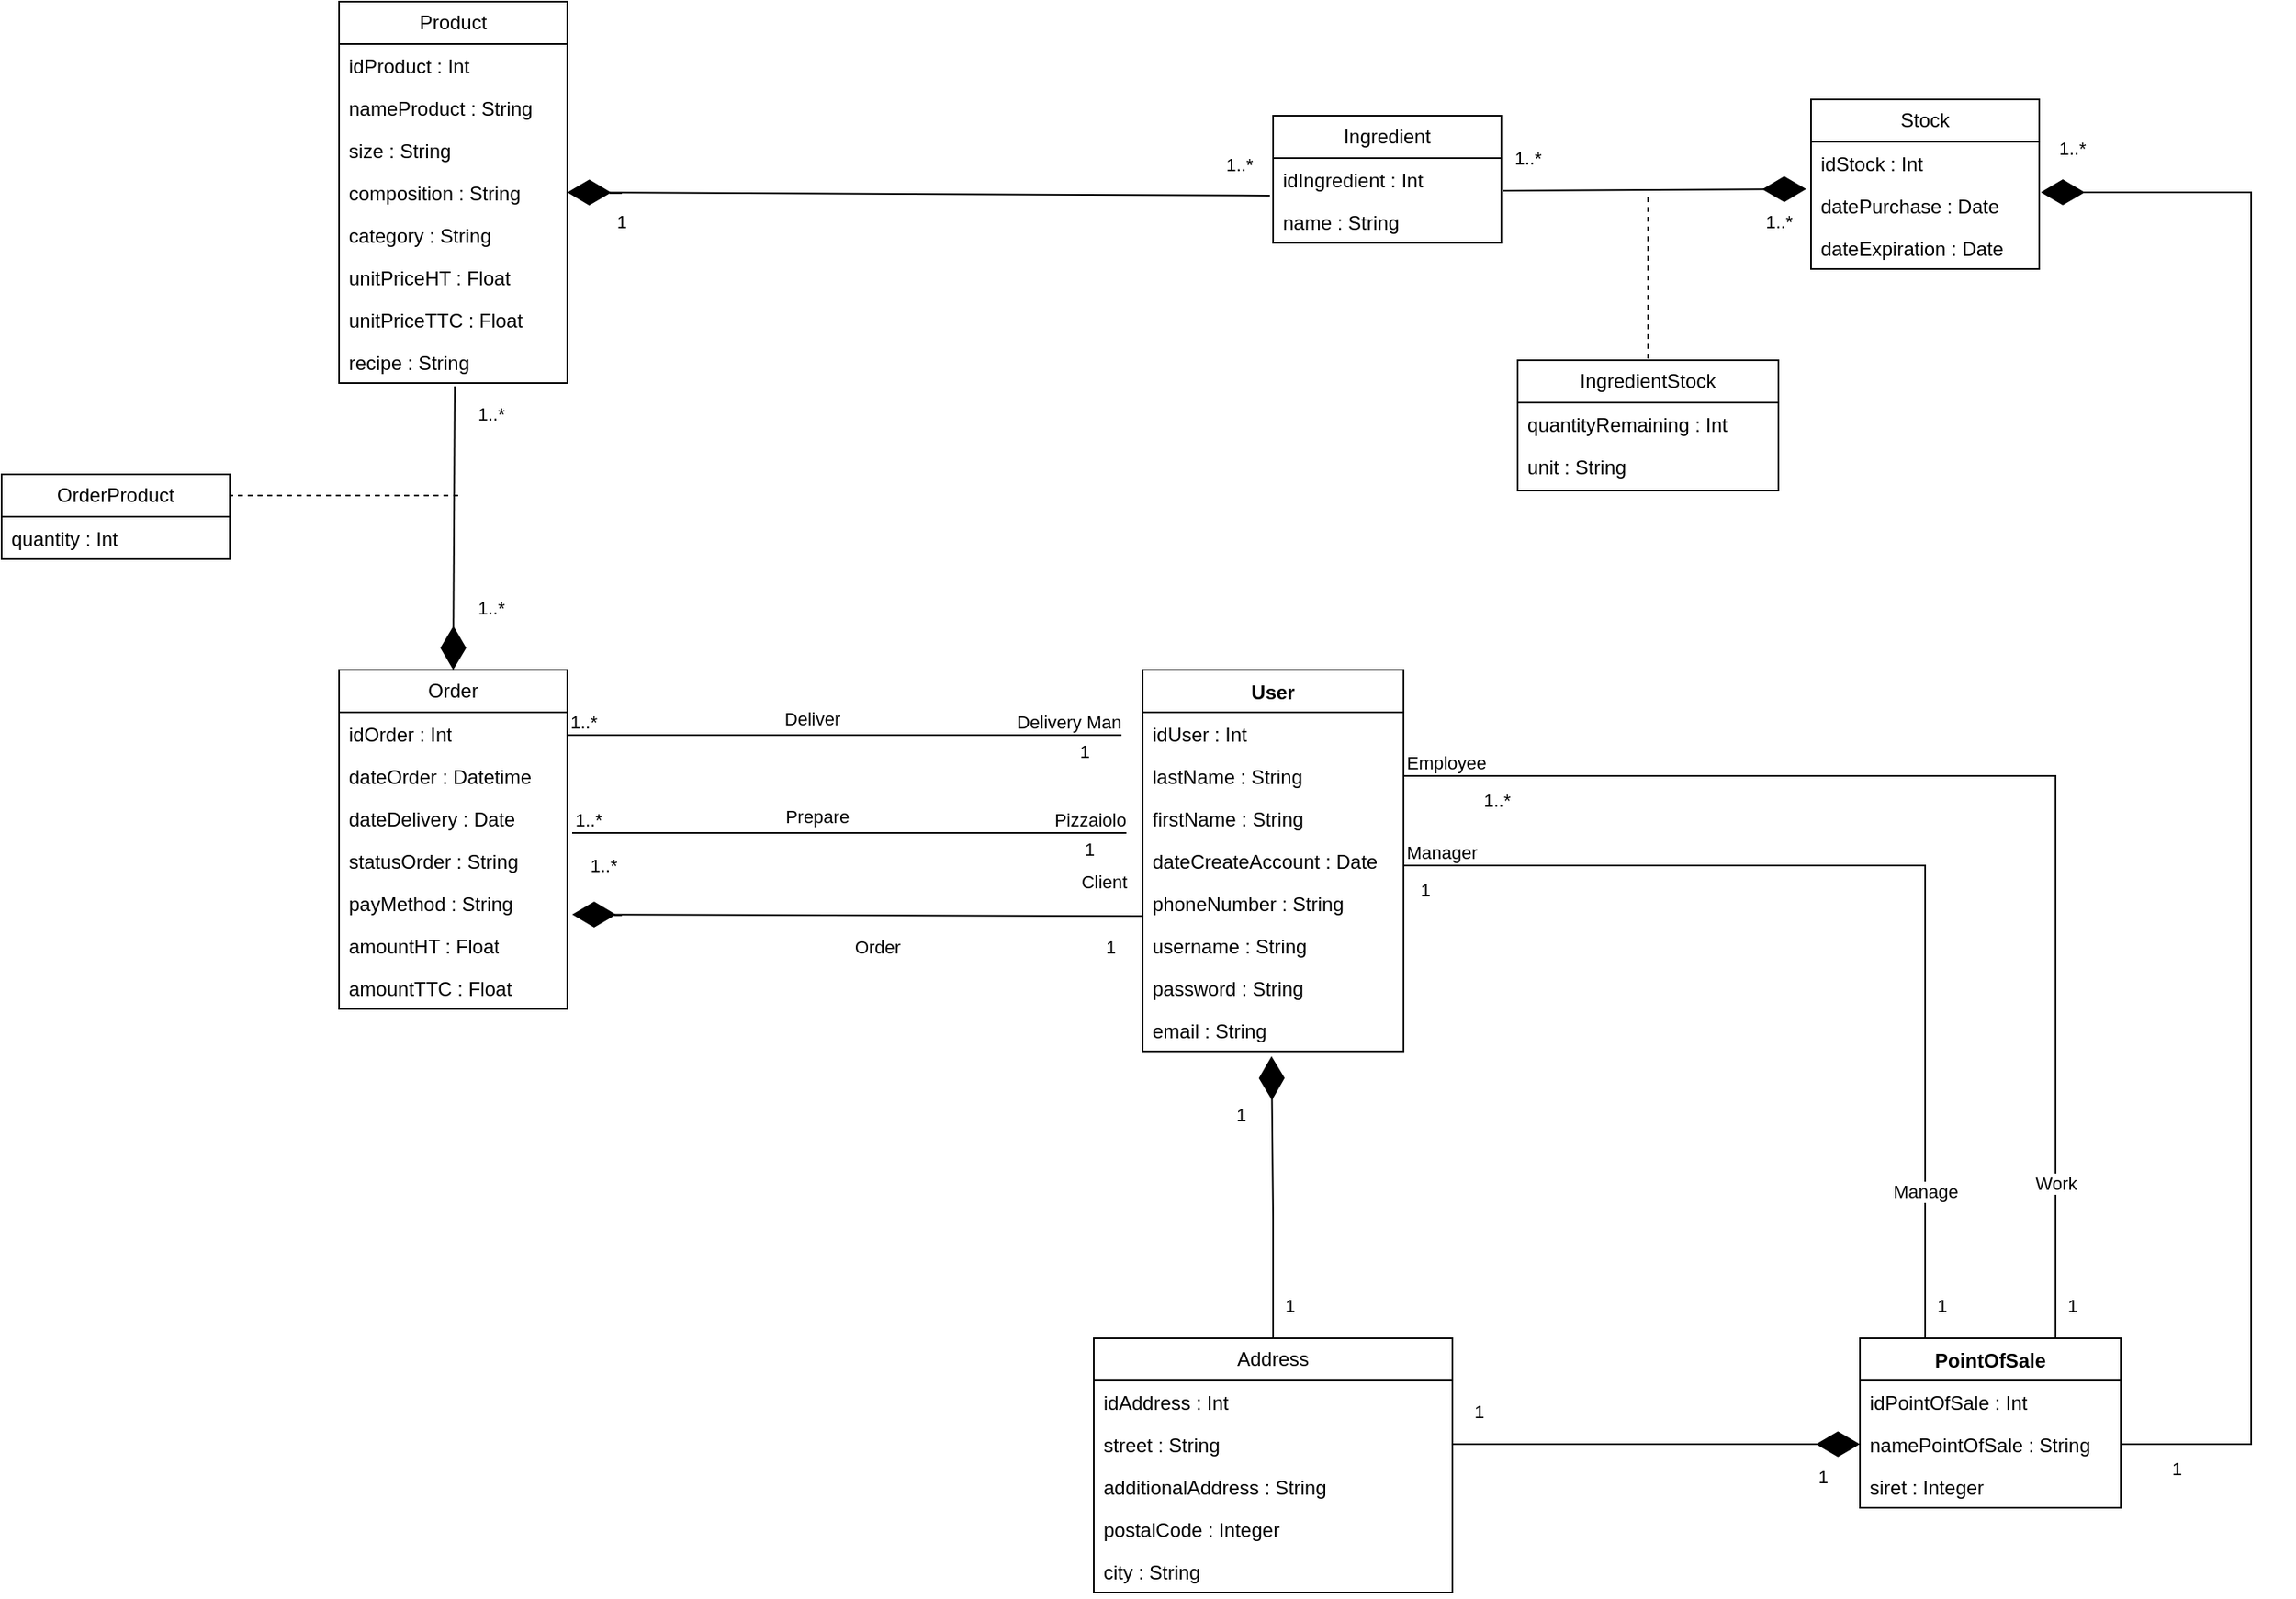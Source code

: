 <mxfile version="21.0.10" type="google"><diagram id="C5RBs43oDa-KdzZeNtuy" name="Page-1"><mxGraphModel grid="1" page="1" gridSize="10" guides="1" tooltips="1" connect="1" arrows="1" fold="1" pageScale="1" pageWidth="827" pageHeight="1169" background="#ffffff" math="0" shadow="0"><root><mxCell id="WIyWlLk6GJQsqaUBKTNV-0"/><mxCell id="WIyWlLk6GJQsqaUBKTNV-1" parent="WIyWlLk6GJQsqaUBKTNV-0"/><mxCell id="LDNh3qtt35xQRDf_pYE4-13" value="User" style="swimlane;fontStyle=1;align=center;verticalAlign=top;childLayout=stackLayout;horizontal=1;startSize=26;horizontalStack=0;resizeParent=1;resizeParentMax=0;resizeLast=0;collapsible=1;marginBottom=0;whiteSpace=wrap;html=1;" vertex="1" parent="WIyWlLk6GJQsqaUBKTNV-1"><mxGeometry x="80" y="80" width="160" height="234" as="geometry"/></mxCell><mxCell id="LDNh3qtt35xQRDf_pYE4-14" value="idUser : Int" style="text;strokeColor=none;fillColor=none;align=left;verticalAlign=top;spacingLeft=4;spacingRight=4;overflow=hidden;rotatable=0;points=[[0,0.5],[1,0.5]];portConstraint=eastwest;whiteSpace=wrap;html=1;" vertex="1" parent="LDNh3qtt35xQRDf_pYE4-13"><mxGeometry y="26" width="160" height="26" as="geometry"/></mxCell><mxCell id="LDNh3qtt35xQRDf_pYE4-22" value="lastName : String" style="text;strokeColor=none;fillColor=none;align=left;verticalAlign=top;spacingLeft=4;spacingRight=4;overflow=hidden;rotatable=0;points=[[0,0.5],[1,0.5]];portConstraint=eastwest;whiteSpace=wrap;html=1;" vertex="1" parent="LDNh3qtt35xQRDf_pYE4-13"><mxGeometry y="52" width="160" height="26" as="geometry"/></mxCell><mxCell id="LDNh3qtt35xQRDf_pYE4-23" value="firstName : String" style="text;strokeColor=none;fillColor=none;align=left;verticalAlign=top;spacingLeft=4;spacingRight=4;overflow=hidden;rotatable=0;points=[[0,0.5],[1,0.5]];portConstraint=eastwest;whiteSpace=wrap;html=1;" vertex="1" parent="LDNh3qtt35xQRDf_pYE4-13"><mxGeometry y="78" width="160" height="26" as="geometry"/></mxCell><mxCell id="LDNh3qtt35xQRDf_pYE4-24" value="dateCreateAccount : Date" style="text;strokeColor=none;fillColor=none;align=left;verticalAlign=top;spacingLeft=4;spacingRight=4;overflow=hidden;rotatable=0;points=[[0,0.5],[1,0.5]];portConstraint=eastwest;whiteSpace=wrap;html=1;" vertex="1" parent="LDNh3qtt35xQRDf_pYE4-13"><mxGeometry y="104" width="160" height="26" as="geometry"/></mxCell><mxCell id="LDNh3qtt35xQRDf_pYE4-25" value="phoneNumber : String" style="text;strokeColor=none;fillColor=none;align=left;verticalAlign=top;spacingLeft=4;spacingRight=4;overflow=hidden;rotatable=0;points=[[0,0.5],[1,0.5]];portConstraint=eastwest;whiteSpace=wrap;html=1;" vertex="1" parent="LDNh3qtt35xQRDf_pYE4-13"><mxGeometry y="130" width="160" height="26" as="geometry"/></mxCell><mxCell id="LDNh3qtt35xQRDf_pYE4-26" value="username : String" style="text;strokeColor=none;fillColor=none;align=left;verticalAlign=top;spacingLeft=4;spacingRight=4;overflow=hidden;rotatable=0;points=[[0,0.5],[1,0.5]];portConstraint=eastwest;whiteSpace=wrap;html=1;" vertex="1" parent="LDNh3qtt35xQRDf_pYE4-13"><mxGeometry y="156" width="160" height="26" as="geometry"/></mxCell><mxCell id="LDNh3qtt35xQRDf_pYE4-27" value="password : String" style="text;strokeColor=none;fillColor=none;align=left;verticalAlign=top;spacingLeft=4;spacingRight=4;overflow=hidden;rotatable=0;points=[[0,0.5],[1,0.5]];portConstraint=eastwest;whiteSpace=wrap;html=1;" vertex="1" parent="LDNh3qtt35xQRDf_pYE4-13"><mxGeometry y="182" width="160" height="26" as="geometry"/></mxCell><mxCell id="LDNh3qtt35xQRDf_pYE4-28" value="email : String" style="text;strokeColor=none;fillColor=none;align=left;verticalAlign=top;spacingLeft=4;spacingRight=4;overflow=hidden;rotatable=0;points=[[0,0.5],[1,0.5]];portConstraint=eastwest;whiteSpace=wrap;html=1;" vertex="1" parent="LDNh3qtt35xQRDf_pYE4-13"><mxGeometry y="208" width="160" height="26" as="geometry"/></mxCell><mxCell id="LDNh3qtt35xQRDf_pYE4-29" value="PointOfSale" style="swimlane;fontStyle=1;align=center;verticalAlign=top;childLayout=stackLayout;horizontal=1;startSize=26;horizontalStack=0;resizeParent=1;resizeParentMax=0;resizeLast=0;collapsible=1;marginBottom=0;whiteSpace=wrap;html=1;" vertex="1" parent="WIyWlLk6GJQsqaUBKTNV-1"><mxGeometry x="520" y="490" width="160" height="104" as="geometry"/></mxCell><mxCell id="LDNh3qtt35xQRDf_pYE4-30" value="idPointOfSale : Int" style="text;strokeColor=none;fillColor=none;align=left;verticalAlign=top;spacingLeft=4;spacingRight=4;overflow=hidden;rotatable=0;points=[[0,0.5],[1,0.5]];portConstraint=eastwest;whiteSpace=wrap;html=1;" vertex="1" parent="LDNh3qtt35xQRDf_pYE4-29"><mxGeometry y="26" width="160" height="26" as="geometry"/></mxCell><mxCell id="LDNh3qtt35xQRDf_pYE4-33" value="namePointOfSale : String" style="text;strokeColor=none;fillColor=none;align=left;verticalAlign=top;spacingLeft=4;spacingRight=4;overflow=hidden;rotatable=0;points=[[0,0.5],[1,0.5]];portConstraint=eastwest;whiteSpace=wrap;html=1;" vertex="1" parent="LDNh3qtt35xQRDf_pYE4-29"><mxGeometry y="52" width="160" height="26" as="geometry"/></mxCell><mxCell id="LDNh3qtt35xQRDf_pYE4-34" value="siret : Integer" style="text;strokeColor=none;fillColor=none;align=left;verticalAlign=top;spacingLeft=4;spacingRight=4;overflow=hidden;rotatable=0;points=[[0,0.5],[1,0.5]];portConstraint=eastwest;whiteSpace=wrap;html=1;" vertex="1" parent="LDNh3qtt35xQRDf_pYE4-29"><mxGeometry y="78" width="160" height="26" as="geometry"/></mxCell><mxCell id="LDNh3qtt35xQRDf_pYE4-35" value="" style="endArrow=none;html=1;edgeStyle=orthogonalEdgeStyle;rounded=0;entryX=0.5;entryY=0;entryDx=0;entryDy=0;exitX=1;exitY=0.5;exitDx=0;exitDy=0;" edge="1" parent="WIyWlLk6GJQsqaUBKTNV-1" source="LDNh3qtt35xQRDf_pYE4-22" target="LDNh3qtt35xQRDf_pYE4-29"><mxGeometry relative="1" as="geometry"><mxPoint x="396" y="237" as="sourcePoint"/><mxPoint x="600" y="130" as="targetPoint"/><Array as="points"><mxPoint x="640" y="145"/><mxPoint x="640" y="490"/></Array></mxGeometry></mxCell><mxCell id="LDNh3qtt35xQRDf_pYE4-36" value="Employee" style="edgeLabel;resizable=0;html=1;align=left;verticalAlign=bottom;" connectable="0" vertex="1" parent="LDNh3qtt35xQRDf_pYE4-35"><mxGeometry x="-1" relative="1" as="geometry"/></mxCell><mxCell id="LDNh3qtt35xQRDf_pYE4-38" value="Work" style="edgeLabel;html=1;align=center;verticalAlign=middle;resizable=0;points=[];" connectable="0" vertex="1" parent="LDNh3qtt35xQRDf_pYE4-35"><mxGeometry x="0.76" relative="1" as="geometry"><mxPoint y="-41" as="offset"/></mxGeometry></mxCell><mxCell id="LDNh3qtt35xQRDf_pYE4-39" value="1" style="edgeLabel;html=1;align=center;verticalAlign=middle;resizable=0;points=[];" connectable="0" vertex="1" parent="LDNh3qtt35xQRDf_pYE4-35"><mxGeometry x="0.895" relative="1" as="geometry"><mxPoint x="10" y="-19" as="offset"/></mxGeometry></mxCell><mxCell id="LDNh3qtt35xQRDf_pYE4-40" value="1..*" style="edgeLabel;html=1;align=center;verticalAlign=middle;resizable=0;points=[];" connectable="0" vertex="1" parent="LDNh3qtt35xQRDf_pYE4-35"><mxGeometry x="-0.859" y="-1" relative="1" as="geometry"><mxPoint x="1" y="14" as="offset"/></mxGeometry></mxCell><mxCell id="LDNh3qtt35xQRDf_pYE4-41" value="Address" style="swimlane;fontStyle=0;childLayout=stackLayout;horizontal=1;startSize=26;fillColor=none;horizontalStack=0;resizeParent=1;resizeParentMax=0;resizeLast=0;collapsible=1;marginBottom=0;whiteSpace=wrap;html=1;" vertex="1" parent="WIyWlLk6GJQsqaUBKTNV-1"><mxGeometry x="50" y="490" width="220" height="156" as="geometry"/></mxCell><mxCell id="LDNh3qtt35xQRDf_pYE4-42" value="idAddress : Int" style="text;strokeColor=none;fillColor=none;align=left;verticalAlign=top;spacingLeft=4;spacingRight=4;overflow=hidden;rotatable=0;points=[[0,0.5],[1,0.5]];portConstraint=eastwest;whiteSpace=wrap;html=1;" vertex="1" parent="LDNh3qtt35xQRDf_pYE4-41"><mxGeometry y="26" width="220" height="26" as="geometry"/></mxCell><mxCell id="LDNh3qtt35xQRDf_pYE4-43" value="street : String" style="text;strokeColor=none;fillColor=none;align=left;verticalAlign=top;spacingLeft=4;spacingRight=4;overflow=hidden;rotatable=0;points=[[0,0.5],[1,0.5]];portConstraint=eastwest;whiteSpace=wrap;html=1;" vertex="1" parent="LDNh3qtt35xQRDf_pYE4-41"><mxGeometry y="52" width="220" height="26" as="geometry"/></mxCell><mxCell id="LDNh3qtt35xQRDf_pYE4-44" value="additionalAddress : String" style="text;strokeColor=none;fillColor=none;align=left;verticalAlign=top;spacingLeft=4;spacingRight=4;overflow=hidden;rotatable=0;points=[[0,0.5],[1,0.5]];portConstraint=eastwest;whiteSpace=wrap;html=1;" vertex="1" parent="LDNh3qtt35xQRDf_pYE4-41"><mxGeometry y="78" width="220" height="26" as="geometry"/></mxCell><mxCell id="LDNh3qtt35xQRDf_pYE4-45" value="postalCode : Integer" style="text;strokeColor=none;fillColor=none;align=left;verticalAlign=top;spacingLeft=4;spacingRight=4;overflow=hidden;rotatable=0;points=[[0,0.5],[1,0.5]];portConstraint=eastwest;whiteSpace=wrap;html=1;" vertex="1" parent="LDNh3qtt35xQRDf_pYE4-41"><mxGeometry y="104" width="220" height="26" as="geometry"/></mxCell><mxCell id="LDNh3qtt35xQRDf_pYE4-81" value="city : String" style="text;strokeColor=none;fillColor=none;align=left;verticalAlign=top;spacingLeft=4;spacingRight=4;overflow=hidden;rotatable=0;points=[[0,0.5],[1,0.5]];portConstraint=eastwest;whiteSpace=wrap;html=1;" vertex="1" parent="LDNh3qtt35xQRDf_pYE4-41"><mxGeometry y="130" width="220" height="26" as="geometry"/></mxCell><mxCell id="LDNh3qtt35xQRDf_pYE4-48" value="" style="endArrow=diamondThin;endFill=1;endSize=24;html=1;rounded=0;exitX=1;exitY=0.5;exitDx=0;exitDy=0;entryX=0;entryY=0.5;entryDx=0;entryDy=0;" edge="1" parent="WIyWlLk6GJQsqaUBKTNV-1" source="LDNh3qtt35xQRDf_pYE4-43" target="LDNh3qtt35xQRDf_pYE4-33"><mxGeometry width="160" relative="1" as="geometry"><mxPoint x="290" y="470" as="sourcePoint"/><mxPoint x="450" y="470" as="targetPoint"/></mxGeometry></mxCell><mxCell id="LDNh3qtt35xQRDf_pYE4-49" value="1" style="edgeLabel;html=1;align=center;verticalAlign=middle;resizable=0;points=[];" connectable="0" vertex="1" parent="LDNh3qtt35xQRDf_pYE4-48"><mxGeometry x="0.812" relative="1" as="geometry"><mxPoint y="20" as="offset"/></mxGeometry></mxCell><mxCell id="LDNh3qtt35xQRDf_pYE4-50" value="1" style="edgeLabel;html=1;align=center;verticalAlign=middle;resizable=0;points=[];" connectable="0" vertex="1" parent="LDNh3qtt35xQRDf_pYE4-48"><mxGeometry x="-0.875" relative="1" as="geometry"><mxPoint y="-20" as="offset"/></mxGeometry></mxCell><mxCell id="LDNh3qtt35xQRDf_pYE4-51" value="" style="endArrow=diamondThin;endFill=1;endSize=24;html=1;rounded=0;exitX=0.5;exitY=0;exitDx=0;exitDy=0;entryX=0.494;entryY=1.115;entryDx=0;entryDy=0;entryPerimeter=0;" edge="1" parent="WIyWlLk6GJQsqaUBKTNV-1" source="LDNh3qtt35xQRDf_pYE4-41" target="LDNh3qtt35xQRDf_pYE4-28"><mxGeometry width="160" relative="1" as="geometry"><mxPoint x="240" y="565" as="sourcePoint"/><mxPoint x="530" y="565" as="targetPoint"/><Array as="points"><mxPoint x="160" y="417"/></Array></mxGeometry></mxCell><mxCell id="LDNh3qtt35xQRDf_pYE4-52" value="1" style="edgeLabel;html=1;align=center;verticalAlign=middle;resizable=0;points=[];" connectable="0" vertex="1" parent="LDNh3qtt35xQRDf_pYE4-51"><mxGeometry x="0.812" relative="1" as="geometry"><mxPoint x="-19" y="20" as="offset"/></mxGeometry></mxCell><mxCell id="LDNh3qtt35xQRDf_pYE4-53" value="1" style="edgeLabel;html=1;align=center;verticalAlign=middle;resizable=0;points=[];" connectable="0" vertex="1" parent="LDNh3qtt35xQRDf_pYE4-51"><mxGeometry x="-0.875" relative="1" as="geometry"><mxPoint x="10" y="-9" as="offset"/></mxGeometry></mxCell><mxCell id="LDNh3qtt35xQRDf_pYE4-54" value="Order" style="swimlane;fontStyle=0;childLayout=stackLayout;horizontal=1;startSize=26;fillColor=none;horizontalStack=0;resizeParent=1;resizeParentMax=0;resizeLast=0;collapsible=1;marginBottom=0;whiteSpace=wrap;html=1;" vertex="1" parent="WIyWlLk6GJQsqaUBKTNV-1"><mxGeometry x="-413" y="80" width="140" height="208" as="geometry"/></mxCell><mxCell id="LDNh3qtt35xQRDf_pYE4-55" value="idOrder : Int" style="text;strokeColor=none;fillColor=none;align=left;verticalAlign=top;spacingLeft=4;spacingRight=4;overflow=hidden;rotatable=0;points=[[0,0.5],[1,0.5]];portConstraint=eastwest;whiteSpace=wrap;html=1;" vertex="1" parent="LDNh3qtt35xQRDf_pYE4-54"><mxGeometry y="26" width="140" height="26" as="geometry"/></mxCell><mxCell id="LDNh3qtt35xQRDf_pYE4-56" value="dateOrder : Datetime" style="text;strokeColor=none;fillColor=none;align=left;verticalAlign=top;spacingLeft=4;spacingRight=4;overflow=hidden;rotatable=0;points=[[0,0.5],[1,0.5]];portConstraint=eastwest;whiteSpace=wrap;html=1;" vertex="1" parent="LDNh3qtt35xQRDf_pYE4-54"><mxGeometry y="52" width="140" height="26" as="geometry"/></mxCell><mxCell id="LDNh3qtt35xQRDf_pYE4-57" value="dateDelivery : Date" style="text;strokeColor=none;fillColor=none;align=left;verticalAlign=top;spacingLeft=4;spacingRight=4;overflow=hidden;rotatable=0;points=[[0,0.5],[1,0.5]];portConstraint=eastwest;whiteSpace=wrap;html=1;" vertex="1" parent="LDNh3qtt35xQRDf_pYE4-54"><mxGeometry y="78" width="140" height="26" as="geometry"/></mxCell><mxCell id="LDNh3qtt35xQRDf_pYE4-58" value="statusOrder : String" style="text;strokeColor=none;fillColor=none;align=left;verticalAlign=top;spacingLeft=4;spacingRight=4;overflow=hidden;rotatable=0;points=[[0,0.5],[1,0.5]];portConstraint=eastwest;whiteSpace=wrap;html=1;" vertex="1" parent="LDNh3qtt35xQRDf_pYE4-54"><mxGeometry y="104" width="140" height="26" as="geometry"/></mxCell><mxCell id="LDNh3qtt35xQRDf_pYE4-59" value="payMethod : String" style="text;strokeColor=none;fillColor=none;align=left;verticalAlign=top;spacingLeft=4;spacingRight=4;overflow=hidden;rotatable=0;points=[[0,0.5],[1,0.5]];portConstraint=eastwest;whiteSpace=wrap;html=1;" vertex="1" parent="LDNh3qtt35xQRDf_pYE4-54"><mxGeometry y="130" width="140" height="26" as="geometry"/></mxCell><mxCell id="LDNh3qtt35xQRDf_pYE4-60" value="amountHT : Float" style="text;strokeColor=none;fillColor=none;align=left;verticalAlign=top;spacingLeft=4;spacingRight=4;overflow=hidden;rotatable=0;points=[[0,0.5],[1,0.5]];portConstraint=eastwest;whiteSpace=wrap;html=1;" vertex="1" parent="LDNh3qtt35xQRDf_pYE4-54"><mxGeometry y="156" width="140" height="26" as="geometry"/></mxCell><mxCell id="LDNh3qtt35xQRDf_pYE4-61" value="amountTTC : Float" style="text;strokeColor=none;fillColor=none;align=left;verticalAlign=top;spacingLeft=4;spacingRight=4;overflow=hidden;rotatable=0;points=[[0,0.5],[1,0.5]];portConstraint=eastwest;whiteSpace=wrap;html=1;" vertex="1" parent="LDNh3qtt35xQRDf_pYE4-54"><mxGeometry y="182" width="140" height="26" as="geometry"/></mxCell><mxCell id="LDNh3qtt35xQRDf_pYE4-62" value="" style="endArrow=diamondThin;endFill=1;endSize=24;html=1;rounded=0;exitX=0;exitY=0.808;exitDx=0;exitDy=0;exitPerimeter=0;" edge="1" parent="WIyWlLk6GJQsqaUBKTNV-1" source="LDNh3qtt35xQRDf_pYE4-25"><mxGeometry width="160" relative="1" as="geometry"><mxPoint x="20" y="230" as="sourcePoint"/><mxPoint x="-270" y="230" as="targetPoint"/></mxGeometry></mxCell><mxCell id="LDNh3qtt35xQRDf_pYE4-63" value="1..*" style="edgeLabel;html=1;align=center;verticalAlign=middle;resizable=0;points=[];" connectable="0" vertex="1" parent="LDNh3qtt35xQRDf_pYE4-62"><mxGeometry x="0.891" y="-1" relative="1" as="geometry"><mxPoint y="-29" as="offset"/></mxGeometry></mxCell><mxCell id="LDNh3qtt35xQRDf_pYE4-64" value="Client" style="edgeLabel;html=1;align=center;verticalAlign=middle;resizable=0;points=[];" connectable="0" vertex="1" parent="LDNh3qtt35xQRDf_pYE4-62"><mxGeometry x="-0.863" y="1" relative="1" as="geometry"><mxPoint y="-22" as="offset"/></mxGeometry></mxCell><mxCell id="LDNh3qtt35xQRDf_pYE4-65" value="1" style="edgeLabel;html=1;align=center;verticalAlign=middle;resizable=0;points=[];" connectable="0" vertex="1" parent="LDNh3qtt35xQRDf_pYE4-62"><mxGeometry x="-0.84" y="1" relative="1" as="geometry"><mxPoint x="8" y="18" as="offset"/></mxGeometry></mxCell><mxCell id="LDNh3qtt35xQRDf_pYE4-66" value="Order" style="edgeLabel;html=1;align=center;verticalAlign=middle;resizable=0;points=[];" connectable="0" vertex="1" parent="LDNh3qtt35xQRDf_pYE4-62"><mxGeometry x="-0.066" y="2" relative="1" as="geometry"><mxPoint y="17" as="offset"/></mxGeometry></mxCell><mxCell id="LDNh3qtt35xQRDf_pYE4-67" value="" style="endArrow=none;html=1;edgeStyle=orthogonalEdgeStyle;rounded=0;" edge="1" parent="WIyWlLk6GJQsqaUBKTNV-1"><mxGeometry relative="1" as="geometry"><mxPoint x="-270" y="180" as="sourcePoint"/><mxPoint x="70" y="180" as="targetPoint"/></mxGeometry></mxCell><mxCell id="LDNh3qtt35xQRDf_pYE4-68" value="1..*" style="edgeLabel;resizable=0;html=1;align=left;verticalAlign=bottom;" connectable="0" vertex="1" parent="LDNh3qtt35xQRDf_pYE4-67"><mxGeometry x="-1" relative="1" as="geometry"/></mxCell><mxCell id="LDNh3qtt35xQRDf_pYE4-69" value="Pizzaiolo" style="edgeLabel;resizable=0;html=1;align=right;verticalAlign=bottom;" connectable="0" vertex="1" parent="LDNh3qtt35xQRDf_pYE4-67"><mxGeometry x="1" relative="1" as="geometry"/></mxCell><mxCell id="LDNh3qtt35xQRDf_pYE4-70" value="1" style="edgeLabel;html=1;align=center;verticalAlign=middle;resizable=0;points=[];" connectable="0" vertex="1" parent="LDNh3qtt35xQRDf_pYE4-67"><mxGeometry x="0.863" y="-3" relative="1" as="geometry"><mxPoint y="7" as="offset"/></mxGeometry></mxCell><mxCell id="LDNh3qtt35xQRDf_pYE4-71" value="Prepare" style="edgeLabel;html=1;align=center;verticalAlign=middle;resizable=0;points=[];" connectable="0" vertex="1" parent="LDNh3qtt35xQRDf_pYE4-67"><mxGeometry x="-0.094" y="1" relative="1" as="geometry"><mxPoint x="-4" y="-9" as="offset"/></mxGeometry></mxCell><mxCell id="LDNh3qtt35xQRDf_pYE4-72" value="" style="endArrow=none;html=1;edgeStyle=orthogonalEdgeStyle;rounded=0;" edge="1" parent="WIyWlLk6GJQsqaUBKTNV-1"><mxGeometry relative="1" as="geometry"><mxPoint x="-273" y="120" as="sourcePoint"/><mxPoint x="67" y="120" as="targetPoint"/></mxGeometry></mxCell><mxCell id="LDNh3qtt35xQRDf_pYE4-73" value="1..*" style="edgeLabel;resizable=0;html=1;align=left;verticalAlign=bottom;" connectable="0" vertex="1" parent="LDNh3qtt35xQRDf_pYE4-72"><mxGeometry x="-1" relative="1" as="geometry"/></mxCell><mxCell id="LDNh3qtt35xQRDf_pYE4-74" value="Delivery Man" style="edgeLabel;resizable=0;html=1;align=right;verticalAlign=bottom;" connectable="0" vertex="1" parent="LDNh3qtt35xQRDf_pYE4-72"><mxGeometry x="1" relative="1" as="geometry"/></mxCell><mxCell id="LDNh3qtt35xQRDf_pYE4-75" value="1" style="edgeLabel;html=1;align=center;verticalAlign=middle;resizable=0;points=[];" connectable="0" vertex="1" parent="LDNh3qtt35xQRDf_pYE4-72"><mxGeometry x="0.863" y="-3" relative="1" as="geometry"><mxPoint y="7" as="offset"/></mxGeometry></mxCell><mxCell id="LDNh3qtt35xQRDf_pYE4-76" value="Deliver" style="edgeLabel;html=1;align=center;verticalAlign=middle;resizable=0;points=[];" connectable="0" vertex="1" parent="LDNh3qtt35xQRDf_pYE4-72"><mxGeometry x="-0.094" y="1" relative="1" as="geometry"><mxPoint x="-4" y="-9" as="offset"/></mxGeometry></mxCell><mxCell id="LDNh3qtt35xQRDf_pYE4-82" value="OrderProduct" style="swimlane;fontStyle=0;childLayout=stackLayout;horizontal=1;startSize=26;fillColor=none;horizontalStack=0;resizeParent=1;resizeParentMax=0;resizeLast=0;collapsible=1;marginBottom=0;whiteSpace=wrap;html=1;" vertex="1" parent="WIyWlLk6GJQsqaUBKTNV-1"><mxGeometry x="-620" y="-40" width="140" height="52" as="geometry"/></mxCell><mxCell id="LDNh3qtt35xQRDf_pYE4-83" value="quantity : Int" style="text;strokeColor=none;fillColor=none;align=left;verticalAlign=top;spacingLeft=4;spacingRight=4;overflow=hidden;rotatable=0;points=[[0,0.5],[1,0.5]];portConstraint=eastwest;whiteSpace=wrap;html=1;" vertex="1" parent="LDNh3qtt35xQRDf_pYE4-82"><mxGeometry y="26" width="140" height="26" as="geometry"/></mxCell><mxCell id="LDNh3qtt35xQRDf_pYE4-86" value="Product" style="swimlane;fontStyle=0;childLayout=stackLayout;horizontal=1;startSize=26;fillColor=none;horizontalStack=0;resizeParent=1;resizeParentMax=0;resizeLast=0;collapsible=1;marginBottom=0;whiteSpace=wrap;html=1;" vertex="1" parent="WIyWlLk6GJQsqaUBKTNV-1"><mxGeometry x="-413" y="-330" width="140" height="234" as="geometry"/></mxCell><mxCell id="LDNh3qtt35xQRDf_pYE4-87" value="idProduct : Int" style="text;strokeColor=none;fillColor=none;align=left;verticalAlign=top;spacingLeft=4;spacingRight=4;overflow=hidden;rotatable=0;points=[[0,0.5],[1,0.5]];portConstraint=eastwest;whiteSpace=wrap;html=1;" vertex="1" parent="LDNh3qtt35xQRDf_pYE4-86"><mxGeometry y="26" width="140" height="26" as="geometry"/></mxCell><mxCell id="LDNh3qtt35xQRDf_pYE4-88" value="nameProduct : String" style="text;strokeColor=none;fillColor=none;align=left;verticalAlign=top;spacingLeft=4;spacingRight=4;overflow=hidden;rotatable=0;points=[[0,0.5],[1,0.5]];portConstraint=eastwest;whiteSpace=wrap;html=1;" vertex="1" parent="LDNh3qtt35xQRDf_pYE4-86"><mxGeometry y="52" width="140" height="26" as="geometry"/></mxCell><mxCell id="LDNh3qtt35xQRDf_pYE4-89" value="size : String" style="text;strokeColor=none;fillColor=none;align=left;verticalAlign=top;spacingLeft=4;spacingRight=4;overflow=hidden;rotatable=0;points=[[0,0.5],[1,0.5]];portConstraint=eastwest;whiteSpace=wrap;html=1;" vertex="1" parent="LDNh3qtt35xQRDf_pYE4-86"><mxGeometry y="78" width="140" height="26" as="geometry"/></mxCell><mxCell id="LDNh3qtt35xQRDf_pYE4-90" value="composition : String" style="text;strokeColor=none;fillColor=none;align=left;verticalAlign=top;spacingLeft=4;spacingRight=4;overflow=hidden;rotatable=0;points=[[0,0.5],[1,0.5]];portConstraint=eastwest;whiteSpace=wrap;html=1;" vertex="1" parent="LDNh3qtt35xQRDf_pYE4-86"><mxGeometry y="104" width="140" height="26" as="geometry"/></mxCell><mxCell id="LDNh3qtt35xQRDf_pYE4-91" value="category : String" style="text;strokeColor=none;fillColor=none;align=left;verticalAlign=top;spacingLeft=4;spacingRight=4;overflow=hidden;rotatable=0;points=[[0,0.5],[1,0.5]];portConstraint=eastwest;whiteSpace=wrap;html=1;" vertex="1" parent="LDNh3qtt35xQRDf_pYE4-86"><mxGeometry y="130" width="140" height="26" as="geometry"/></mxCell><mxCell id="LDNh3qtt35xQRDf_pYE4-92" value="unitPriceHT : Float" style="text;strokeColor=none;fillColor=none;align=left;verticalAlign=top;spacingLeft=4;spacingRight=4;overflow=hidden;rotatable=0;points=[[0,0.5],[1,0.5]];portConstraint=eastwest;whiteSpace=wrap;html=1;" vertex="1" parent="LDNh3qtt35xQRDf_pYE4-86"><mxGeometry y="156" width="140" height="26" as="geometry"/></mxCell><mxCell id="LDNh3qtt35xQRDf_pYE4-93" value="unitPriceTTC : Float" style="text;strokeColor=none;fillColor=none;align=left;verticalAlign=top;spacingLeft=4;spacingRight=4;overflow=hidden;rotatable=0;points=[[0,0.5],[1,0.5]];portConstraint=eastwest;whiteSpace=wrap;html=1;" vertex="1" parent="LDNh3qtt35xQRDf_pYE4-86"><mxGeometry y="182" width="140" height="26" as="geometry"/></mxCell><mxCell id="LDNh3qtt35xQRDf_pYE4-94" value="recipe : String" style="text;strokeColor=none;fillColor=none;align=left;verticalAlign=top;spacingLeft=4;spacingRight=4;overflow=hidden;rotatable=0;points=[[0,0.5],[1,0.5]];portConstraint=eastwest;whiteSpace=wrap;html=1;" vertex="1" parent="LDNh3qtt35xQRDf_pYE4-86"><mxGeometry y="208" width="140" height="26" as="geometry"/></mxCell><mxCell id="LDNh3qtt35xQRDf_pYE4-95" value="" style="endArrow=diamondThin;endFill=1;endSize=24;html=1;rounded=0;entryX=0.5;entryY=0;entryDx=0;entryDy=0;exitX=0.507;exitY=1.077;exitDx=0;exitDy=0;exitPerimeter=0;" edge="1" parent="WIyWlLk6GJQsqaUBKTNV-1" source="LDNh3qtt35xQRDf_pYE4-94" target="LDNh3qtt35xQRDf_pYE4-54"><mxGeometry width="160" relative="1" as="geometry"><mxPoint x="-70" y="-100" as="sourcePoint"/><mxPoint x="90" y="-100" as="targetPoint"/></mxGeometry></mxCell><mxCell id="LDNh3qtt35xQRDf_pYE4-96" value="1..*" style="edgeLabel;html=1;align=center;verticalAlign=middle;resizable=0;points=[];" connectable="0" vertex="1" parent="LDNh3qtt35xQRDf_pYE4-95"><mxGeometry x="0.563" relative="1" as="geometry"><mxPoint x="23" as="offset"/></mxGeometry></mxCell><mxCell id="LDNh3qtt35xQRDf_pYE4-97" value="1..*" style="edgeLabel;html=1;align=center;verticalAlign=middle;resizable=0;points=[];" connectable="0" vertex="1" parent="LDNh3qtt35xQRDf_pYE4-95"><mxGeometry x="-0.805" y="1" relative="1" as="geometry"><mxPoint x="21" as="offset"/></mxGeometry></mxCell><mxCell id="LDNh3qtt35xQRDf_pYE4-99" value="" style="endArrow=none;dashed=1;html=1;rounded=0;entryX=1;entryY=0.25;entryDx=0;entryDy=0;" edge="1" parent="WIyWlLk6GJQsqaUBKTNV-1" target="LDNh3qtt35xQRDf_pYE4-82"><mxGeometry width="50" height="50" relative="1" as="geometry"><mxPoint x="-340" y="-27" as="sourcePoint"/><mxPoint x="-440" y="-20" as="targetPoint"/></mxGeometry></mxCell><mxCell id="LDNh3qtt35xQRDf_pYE4-100" value="Ingredient" style="swimlane;fontStyle=0;childLayout=stackLayout;horizontal=1;startSize=26;fillColor=none;horizontalStack=0;resizeParent=1;resizeParentMax=0;resizeLast=0;collapsible=1;marginBottom=0;whiteSpace=wrap;html=1;" vertex="1" parent="WIyWlLk6GJQsqaUBKTNV-1"><mxGeometry x="160" y="-260" width="140" height="78" as="geometry"/></mxCell><mxCell id="LDNh3qtt35xQRDf_pYE4-101" value="idIngredient : Int" style="text;strokeColor=none;fillColor=none;align=left;verticalAlign=top;spacingLeft=4;spacingRight=4;overflow=hidden;rotatable=0;points=[[0,0.5],[1,0.5]];portConstraint=eastwest;whiteSpace=wrap;html=1;" vertex="1" parent="LDNh3qtt35xQRDf_pYE4-100"><mxGeometry y="26" width="140" height="26" as="geometry"/></mxCell><mxCell id="LDNh3qtt35xQRDf_pYE4-102" value="name : String" style="text;strokeColor=none;fillColor=none;align=left;verticalAlign=top;spacingLeft=4;spacingRight=4;overflow=hidden;rotatable=0;points=[[0,0.5],[1,0.5]];portConstraint=eastwest;whiteSpace=wrap;html=1;" vertex="1" parent="LDNh3qtt35xQRDf_pYE4-100"><mxGeometry y="52" width="140" height="26" as="geometry"/></mxCell><mxCell id="LDNh3qtt35xQRDf_pYE4-104" value="" style="endArrow=diamondThin;endFill=1;endSize=24;html=1;rounded=0;entryX=1;entryY=0.5;entryDx=0;entryDy=0;exitX=-0.014;exitY=0.885;exitDx=0;exitDy=0;exitPerimeter=0;" edge="1" parent="WIyWlLk6GJQsqaUBKTNV-1" source="LDNh3qtt35xQRDf_pYE4-101" target="LDNh3qtt35xQRDf_pYE4-90"><mxGeometry width="160" relative="1" as="geometry"><mxPoint x="-120" y="-240" as="sourcePoint"/><mxPoint x="40" y="-240" as="targetPoint"/></mxGeometry></mxCell><mxCell id="LDNh3qtt35xQRDf_pYE4-105" value="1" style="edgeLabel;html=1;align=center;verticalAlign=middle;resizable=0;points=[];" connectable="0" vertex="1" parent="LDNh3qtt35xQRDf_pYE4-104"><mxGeometry x="0.759" y="2" relative="1" as="geometry"><mxPoint x="-19" y="16" as="offset"/></mxGeometry></mxCell><mxCell id="LDNh3qtt35xQRDf_pYE4-106" value="1..*" style="edgeLabel;html=1;align=center;verticalAlign=middle;resizable=0;points=[];" connectable="0" vertex="1" parent="LDNh3qtt35xQRDf_pYE4-104"><mxGeometry x="-0.912" relative="1" as="geometry"><mxPoint y="-19" as="offset"/></mxGeometry></mxCell><mxCell id="LDNh3qtt35xQRDf_pYE4-107" value="Stock" style="swimlane;fontStyle=0;childLayout=stackLayout;horizontal=1;startSize=26;fillColor=none;horizontalStack=0;resizeParent=1;resizeParentMax=0;resizeLast=0;collapsible=1;marginBottom=0;whiteSpace=wrap;html=1;" vertex="1" parent="WIyWlLk6GJQsqaUBKTNV-1"><mxGeometry x="490" y="-270" width="140" height="104" as="geometry"/></mxCell><mxCell id="LDNh3qtt35xQRDf_pYE4-108" value="idStock : Int" style="text;strokeColor=none;fillColor=none;align=left;verticalAlign=top;spacingLeft=4;spacingRight=4;overflow=hidden;rotatable=0;points=[[0,0.5],[1,0.5]];portConstraint=eastwest;whiteSpace=wrap;html=1;" vertex="1" parent="LDNh3qtt35xQRDf_pYE4-107"><mxGeometry y="26" width="140" height="26" as="geometry"/></mxCell><mxCell id="LDNh3qtt35xQRDf_pYE4-109" value="datePurchase : Date" style="text;strokeColor=none;fillColor=none;align=left;verticalAlign=top;spacingLeft=4;spacingRight=4;overflow=hidden;rotatable=0;points=[[0,0.5],[1,0.5]];portConstraint=eastwest;whiteSpace=wrap;html=1;" vertex="1" parent="LDNh3qtt35xQRDf_pYE4-107"><mxGeometry y="52" width="140" height="26" as="geometry"/></mxCell><mxCell id="LDNh3qtt35xQRDf_pYE4-110" value="dateExpiration : Date" style="text;strokeColor=none;fillColor=none;align=left;verticalAlign=top;spacingLeft=4;spacingRight=4;overflow=hidden;rotatable=0;points=[[0,0.5],[1,0.5]];portConstraint=eastwest;whiteSpace=wrap;html=1;" vertex="1" parent="LDNh3qtt35xQRDf_pYE4-107"><mxGeometry y="78" width="140" height="26" as="geometry"/></mxCell><mxCell id="LDNh3qtt35xQRDf_pYE4-111" value="" style="endArrow=diamondThin;endFill=1;endSize=24;html=1;rounded=0;exitX=1.007;exitY=0.769;exitDx=0;exitDy=0;exitPerimeter=0;entryX=-0.021;entryY=1.115;entryDx=0;entryDy=0;entryPerimeter=0;" edge="1" parent="WIyWlLk6GJQsqaUBKTNV-1" source="LDNh3qtt35xQRDf_pYE4-101" target="LDNh3qtt35xQRDf_pYE4-108"><mxGeometry width="160" relative="1" as="geometry"><mxPoint x="300" y="-80" as="sourcePoint"/><mxPoint x="460" y="-80" as="targetPoint"/></mxGeometry></mxCell><mxCell id="LDNh3qtt35xQRDf_pYE4-112" value="1..*" style="edgeLabel;html=1;align=center;verticalAlign=middle;resizable=0;points=[];" connectable="0" vertex="1" parent="LDNh3qtt35xQRDf_pYE4-111"><mxGeometry x="0.812" relative="1" as="geometry"><mxPoint y="20" as="offset"/></mxGeometry></mxCell><mxCell id="LDNh3qtt35xQRDf_pYE4-113" value="1..*" style="edgeLabel;html=1;align=center;verticalAlign=middle;resizable=0;points=[];" connectable="0" vertex="1" parent="LDNh3qtt35xQRDf_pYE4-111"><mxGeometry x="-0.838" y="1" relative="1" as="geometry"><mxPoint y="-19" as="offset"/></mxGeometry></mxCell><mxCell id="LDNh3qtt35xQRDf_pYE4-114" value="IngredientStock" style="swimlane;fontStyle=0;childLayout=stackLayout;horizontal=1;startSize=26;fillColor=none;horizontalStack=0;resizeParent=1;resizeParentMax=0;resizeLast=0;collapsible=1;marginBottom=0;whiteSpace=wrap;html=1;" vertex="1" parent="WIyWlLk6GJQsqaUBKTNV-1"><mxGeometry x="310" y="-110" width="160" height="80" as="geometry"/></mxCell><mxCell id="LDNh3qtt35xQRDf_pYE4-115" value="quantityRemaining : Int" style="text;strokeColor=none;fillColor=none;align=left;verticalAlign=top;spacingLeft=4;spacingRight=4;overflow=hidden;rotatable=0;points=[[0,0.5],[1,0.5]];portConstraint=eastwest;whiteSpace=wrap;html=1;" vertex="1" parent="LDNh3qtt35xQRDf_pYE4-114"><mxGeometry y="26" width="160" height="54" as="geometry"/></mxCell><mxCell id="LDNh3qtt35xQRDf_pYE4-116" value="unit : String" style="text;strokeColor=none;fillColor=none;align=left;verticalAlign=top;spacingLeft=4;spacingRight=4;overflow=hidden;rotatable=0;points=[[0,0.5],[1,0.5]];portConstraint=eastwest;whiteSpace=wrap;html=1;" vertex="1" parent="WIyWlLk6GJQsqaUBKTNV-1"><mxGeometry x="310" y="-58" width="160" height="24" as="geometry"/></mxCell><mxCell id="LDNh3qtt35xQRDf_pYE4-118" value="" style="endArrow=none;dashed=1;html=1;rounded=0;entryX=0.5;entryY=0;entryDx=0;entryDy=0;" edge="1" parent="WIyWlLk6GJQsqaUBKTNV-1" target="LDNh3qtt35xQRDf_pYE4-114"><mxGeometry width="50" height="50" relative="1" as="geometry"><mxPoint x="390" y="-210" as="sourcePoint"/><mxPoint x="380" y="-150" as="targetPoint"/></mxGeometry></mxCell><mxCell id="LDNh3qtt35xQRDf_pYE4-119" value="" style="endArrow=diamondThin;endFill=1;endSize=24;html=1;rounded=0;exitX=1;exitY=0.5;exitDx=0;exitDy=0;entryX=1.007;entryY=0.192;entryDx=0;entryDy=0;entryPerimeter=0;" edge="1" parent="WIyWlLk6GJQsqaUBKTNV-1" source="LDNh3qtt35xQRDf_pYE4-33" target="LDNh3qtt35xQRDf_pYE4-109"><mxGeometry width="160" relative="1" as="geometry"><mxPoint x="510" y="30" as="sourcePoint"/><mxPoint x="760" y="20" as="targetPoint"/><Array as="points"><mxPoint x="760" y="555"/><mxPoint x="760" y="-213"/></Array></mxGeometry></mxCell><mxCell id="LDNh3qtt35xQRDf_pYE4-120" value="1" style="edgeLabel;html=1;align=center;verticalAlign=middle;resizable=0;points=[];" connectable="0" vertex="1" parent="LDNh3qtt35xQRDf_pYE4-119"><mxGeometry x="-0.925" y="1" relative="1" as="geometry"><mxPoint x="-3" y="16" as="offset"/></mxGeometry></mxCell><mxCell id="LDNh3qtt35xQRDf_pYE4-121" value="1..*" style="edgeLabel;html=1;align=center;verticalAlign=middle;resizable=0;points=[];" connectable="0" vertex="1" parent="LDNh3qtt35xQRDf_pYE4-119"><mxGeometry x="0.941" y="-1" relative="1" as="geometry"><mxPoint x="-10" y="-26" as="offset"/></mxGeometry></mxCell><mxCell id="b1AOF0Mdmnq1jwFk48a5-0" value="" style="endArrow=none;html=1;edgeStyle=orthogonalEdgeStyle;rounded=0;exitX=1;exitY=0.5;exitDx=0;exitDy=0;entryX=0.25;entryY=0;entryDx=0;entryDy=0;" edge="1" parent="WIyWlLk6GJQsqaUBKTNV-1" target="LDNh3qtt35xQRDf_pYE4-29"><mxGeometry relative="1" as="geometry"><mxPoint x="240" y="200" as="sourcePoint"/><mxPoint x="510" y="460" as="targetPoint"/><Array as="points"><mxPoint x="560" y="200"/></Array></mxGeometry></mxCell><mxCell id="b1AOF0Mdmnq1jwFk48a5-1" value="Manager" style="edgeLabel;resizable=0;html=1;align=left;verticalAlign=bottom;" connectable="0" vertex="1" parent="b1AOF0Mdmnq1jwFk48a5-0"><mxGeometry x="-1" relative="1" as="geometry"/></mxCell><mxCell id="b1AOF0Mdmnq1jwFk48a5-2" value="Manage" style="edgeLabel;html=1;align=center;verticalAlign=middle;resizable=0;points=[];" connectable="0" vertex="1" parent="b1AOF0Mdmnq1jwFk48a5-0"><mxGeometry x="0.76" relative="1" as="geometry"><mxPoint y="-17" as="offset"/></mxGeometry></mxCell><mxCell id="b1AOF0Mdmnq1jwFk48a5-3" value="1" style="edgeLabel;html=1;align=center;verticalAlign=middle;resizable=0;points=[];" connectable="0" vertex="1" parent="b1AOF0Mdmnq1jwFk48a5-0"><mxGeometry x="0.895" relative="1" as="geometry"><mxPoint x="10" y="12" as="offset"/></mxGeometry></mxCell><mxCell id="b1AOF0Mdmnq1jwFk48a5-4" value="1" style="edgeLabel;html=1;align=center;verticalAlign=middle;resizable=0;points=[];" connectable="0" vertex="1" parent="b1AOF0Mdmnq1jwFk48a5-0"><mxGeometry x="-0.859" y="-1" relative="1" as="geometry"><mxPoint x="-30" y="14" as="offset"/></mxGeometry></mxCell></root></mxGraphModel></diagram></mxfile>